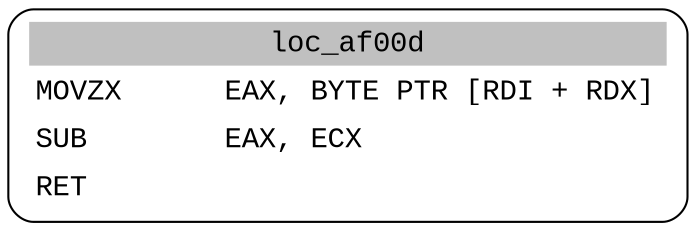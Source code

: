 digraph asm_graph {
1941 [
shape="Mrecord" fontname="Courier New"label =<<table border="0" cellborder="0" cellpadding="3"><tr><td align="center" colspan="2" bgcolor="grey">loc_af00d</td></tr><tr><td align="left">MOVZX      EAX, BYTE PTR [RDI + RDX]</td></tr><tr><td align="left">SUB        EAX, ECX</td></tr><tr><td align="left">RET        </td></tr></table>> ];
}